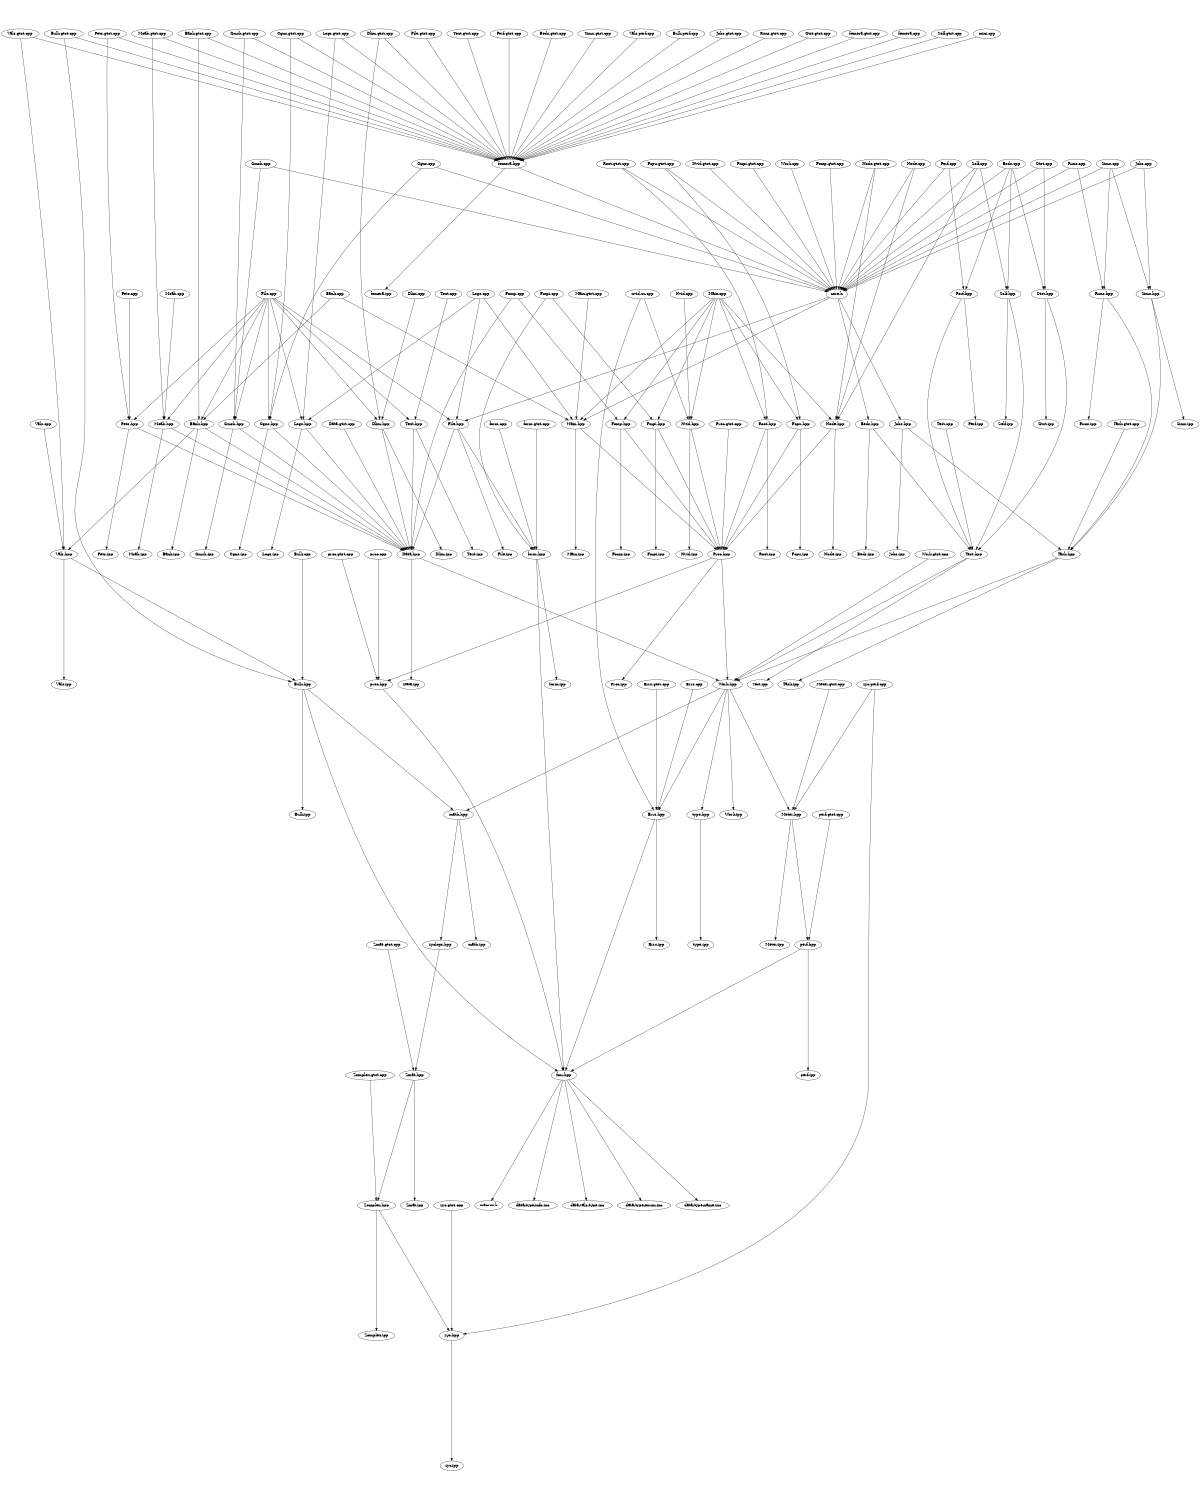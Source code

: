 digraph "source tree" {
    overlap=scale;
    size="8,10";
    ratio="fill";
    fontsize="16";
    fontname="Helvetica";
	clusterrank="local";
	"Self.cpp" -> "core.h"
	"Sims.cpp" -> "Runs.hpp"
	"Main.gtst.cpp" -> "Main.hpp"
	"Nvid.hpp" -> "Proc.hpp"
	"Root.hpp" -> "Root.ipp"
	"Bank.gtst.cpp" -> "Bank.hpp"
	"Beds.cpp" -> "Gtst.hpp"
	"Node.hpp" -> "Node.ipp"
	"Main.hpp" -> "Main.ipp"
	"Bulk.hpp" -> "math.hpp"
	"File.cpp" -> "Logs.hpp"
	"Beds.cpp" -> "Self.hpp"
	"Errs.hpp" -> "fmr.hpp"
	"Cgns.gtst.cpp" -> "Cgns.hpp"
	"Bank.hpp" -> "Data.hpp"
	"Self.hpp" -> "Test.hpp"
	"Cgns.cpp" -> "Cgns.hpp"
	"Bank.gtst.cpp" -> "femera.hpp"
	"Test.hpp" -> "Test.ipp"
	"Test.hpp" -> "Work.hpp"
	"Nvid.cpp" -> "Nvid.hpp"
	"perf.gtst.cpp" -> "perf.hpp"
	"Gmsh.cpp" -> "Gmsh.hpp"
	"File.hpp" -> "form.hpp"
	"Gtst.hpp" -> "Gtst.ipp"
	"proc.cpp" -> "proc.hpp"
	"Work.hpp" -> "Meter.hpp"
	"Perf.cpp" -> "core.h"
	"Meter.gtst.cpp" -> "Meter.hpp"
	"Gmsh.gtst.cpp" -> "femera.hpp"
	"File.cpp" -> "Bank.hpp"
	"Fomp.hpp" -> "Proc.hpp"
	"Gtst.cpp" -> "core.h"
	"Self.hpp" -> "Self.ipp"
	"Pets.gtst.cpp" -> "Pets.hpp"
	"Text.gtst.cpp" -> "femera.hpp"
	"Pets.hpp" -> "Data.hpp"
	"Self.cpp" -> "Node.hpp"
	"Proc.gtst.cpp" -> "Proc.hpp"
	"Sims.cpp" -> "Sims.hpp"
	"Proc.hpp" -> "Work.hpp"
	"Sims.hpp" -> "Task.hpp"
	"Main.cpp" -> "Node.hpp"
	"Moab.hpp" -> "Moab.ipp"
	"Fomp.cpp" -> "Data.hpp"
	"Fmpi.hpp" -> "Proc.hpp"
	"fmr.hpp" -> "data-type-enum.inc"
	"Perf.gtst.cpp" -> "femera.hpp"
	"Fomp.cpp" -> "Fomp.hpp"
	"Jobs.cpp" -> "Sims.hpp"
	"Logs.hpp" -> "Data.hpp"
	"Node.cpp" -> "core.h"
	"Text.hpp" -> "Data.hpp"
	"zyc.gtst.cpp" -> "zyc.hpp"
	"File.hpp" -> "File.ipp"
	"Bank.hpp" -> "Bank.ipp"
	"core.h" -> "Jobs.hpp"
	"math.hpp" -> "zyclops.hpp"
	"form.gtst.cpp" -> "form.hpp"
	"Runs.cpp" -> "Runs.hpp"
	"proc.gtst.cpp" -> "proc.hpp"
	"Logs.cpp" -> "Logs.hpp"
	"perf.hpp" -> "fmr.hpp"
	"Moab.gtst.cpp" -> "femera.hpp"
	"Beds.gtst.cpp" -> "femera.hpp"
	"fmr.hpp" -> "data-type-name.inc"
	"Jobs.hpp" -> "Jobs.ipp"
	"form.hpp" -> "fmr.hpp"
	"Cgns.gtst.cpp" -> "femera.hpp"
	"Self.cpp" -> "Self.hpp"
	"Node.hpp" -> "Proc.hpp"
	"Bulk.hpp" -> "fmr.hpp"
	"File.cpp" -> "Text.hpp"
	"Work.cpp" -> "core.h"
	"Vals.gtst.cpp" -> "Vals.hpp"
	"Sims.gtst.cpp" -> "femera.hpp"
	"File.hpp" -> "Data.hpp"
	"Logs.hpp" -> "Logs.ipp"
	"Logs.cpp" -> "Main.hpp"
	"Bulk.hpp" -> "Bulk.ipp"
	"Vals.hpp" -> "Vals.ipp"
	"Dlim.hpp" -> "Dlim.ipp"
	"Meter.hpp" -> "perf.hpp"
	"Perf.hpp" -> "Test.hpp"
	"Zomplex.hpp" -> "Zomplex.ipp"
	"Main.cpp" -> "Fcpu.hpp"
	"Cgns.hpp" -> "Data.hpp"
	"Cgns.cpp" -> "core.h"
	"Meter.hpp" -> "Meter.ipp"
	"Bank.cpp" -> "Bank.hpp"
	"Test.cpp" -> "Test.hpp"
	"math.hpp" -> "math.ipp"
	"Dlim.hpp" -> "Data.hpp"
	"Vals.perf.cpp" -> "femera.hpp"
	"Bulk.perf.cpp" -> "femera.hpp"
	"Runs.cpp" -> "core.h"
	"Jobs.gtst.cpp" -> "femera.hpp"
	"Data.hpp" -> "Work.hpp"
	"Moab.cpp" -> "Moab.hpp"
	"Sims.hpp" -> "Sims.ipp"
	"form.cpp" -> "form.hpp"
	"Beds.cpp" -> "core.h"
	"Runs.gtst.cpp" -> "femera.hpp"
	"Perf.hpp" -> "Perf.ipp"
	"Bank.hpp" -> "Vals.hpp"
	"Main.cpp" -> "Main.hpp"
	"Fcpu.gtst.cpp" -> "core.h"
	"form.hpp" -> "form.ipp"
	"zyc.hpp" -> "zyc.ipp"
	"Pets.hpp" -> "Pets.ipp"
	"Main.cpp" -> "Root.hpp"
	"Zmat.gtst.cpp" -> "Zmat.hpp"
	"zyc.perf.cpp" -> "Meter.hpp"
	"Fmpi.hpp" -> "Fmpi.ipp"
	"Pets.cpp" -> "Pets.hpp"
	"Work.gtst.cpp" -> "Work.hpp"
	"Logs.gtst.cpp" -> "Logs.hpp"
	"Dlim.gtst.cpp" -> "femera.hpp"
	"Task.gtst.cpp" -> "Task.hpp"
	"zyclops.hpp" -> "Zmat.hpp"
	"Fmpi.cpp" -> "Fmpi.hpp"
	"fmr.hpp" -> "macros.h"
	"Gtst.gtst.cpp" -> "femera.hpp"
	"Beds.hpp" -> "Test.hpp"
	"Fcpu.hpp" -> "Proc.hpp"
	"Fcpu.hpp" -> "Fcpu.ipp"
	"Text.hpp" -> "Text.ipp"
	"Beds.cpp" -> "Perf.hpp"
	"Zmat.hpp" -> "Zmat.ipp"
	"Gtst.hpp" -> "Test.hpp"
	"Errs.gtst.cpp" -> "Errs.hpp"
	"Data.gtst.cpp" -> "Data.hpp"
	"Moab.hpp" -> "Data.hpp"
	"File.cpp" -> "Moab.hpp"
	"Data.hpp" -> "Data.ipp"
	"Fomp.gtst.cpp" -> "core.h"
	"femera.gtst.cpp" -> "femera.hpp"
	"Work.hpp" -> "Errs.hpp"
	"core.h" -> "Beds.hpp"
	"Beds.hpp" -> "Beds.ipp"
	"Nvid.gtst.cpp" -> "core.h"
	"Node.gtst.cpp" -> "core.h"
	"Dlim.gtst.cpp" -> "Dlim.hpp"
	"Jobs.cpp" -> "core.h"
	"Work.hpp" -> "math.hpp"
	"Main.cpp" -> "Nvid.hpp"
	"Text.cpp" -> "Text.hpp"
	"Main.hpp" -> "Proc.hpp"
	"Bulk.gtst.cpp" -> "femera.hpp"
	"Fomp.hpp" -> "Fomp.ipp"
	"Dlim.cpp" -> "Dlim.hpp"
	"femera.cpp" -> "femera.hpp"
	"zyc.perf.cpp" -> "zyc.hpp"
	"Task.hpp" -> "Work.hpp"
	"Vals.cpp" -> "Vals.hpp"
	"Errs.hpp" -> "Errs.ipp"
	"Zomplex.hpp" -> "zyc.hpp"
	"File.cpp" -> "Dlim.hpp"
	"Root.gtst.cpp" -> "core.h"
	"Zmat.hpp" -> "Zomplex.hpp"
	"core.h" -> "File.hpp"
	"proc.hpp" -> "fmr.hpp"
	"File.cpp" -> "Gmsh.hpp"
	"Perf.cpp" -> "Perf.hpp"
	"Nvid.hpp" -> "Nvid.ipp"
	"Main.cpp" -> "Fomp.hpp"
	"Sims.cpp" -> "core.h"
	"core.h" -> "Main.hpp"
	"Node.gtst.cpp" -> "Node.hpp"
	"Fmpi.gtst.cpp" -> "core.h"
	"Gmsh.cpp" -> "core.h"
	"Jobs.hpp" -> "Task.hpp"
	"Runs.hpp" -> "Runs.ipp"
	"Gmsh.gtst.cpp" -> "Gmsh.hpp"
	"Task.hpp" -> "Task.ipp"
	"Runs.hpp" -> "Task.hpp"
	"fmr.hpp" -> "data-type-info.inc"
	"femera.hpp" -> "femera.ipp"
	"perf.hpp" -> "perf.ipp"
	"nvid.cu.cpp" -> "Errs.hpp"
	"Gmsh.hpp" -> "Gmsh.ipp"
	"fmr.hpp" -> "data-vals-type.inc"
	"Self.gtst.cpp" -> "femera.hpp"
	"femera.hpp" -> "core.h"
	"Zomplex.gtst.cpp" -> "Zomplex.hpp"
	"Main.cpp" -> "Fmpi.hpp"
	"File.cpp" -> "Cgns.hpp"
	"Errs.cpp" -> "Errs.hpp"
	"Fcpu.gtst.cpp" -> "Fcpu.hpp"
	"Work.hpp" -> "Work.ipp"
	"Gtst.cpp" -> "Gtst.hpp"
	"File.cpp" -> "File.hpp"
	"Bulk.cpp" -> "Bulk.hpp"
	"Bank.cpp" -> "Main.hpp"
	"Logs.cpp" -> "File.hpp"
	"Bulk.gtst.cpp" -> "Bulk.hpp"
	"Proc.hpp" -> "proc.hpp"
	"Root.hpp" -> "Proc.hpp"
	"Vals.hpp" -> "Bulk.hpp"
	"Fmpi.cpp" -> "form.hpp"
	"nvid.cu.cpp" -> "Nvid.hpp"
	"Node.cpp" -> "Node.hpp"
	"File.cpp" -> "Pets.hpp"
	"Moab.gtst.cpp" -> "Moab.hpp"
	"Proc.hpp" -> "Proc.ipp"
	"type.hpp" -> "type.ipp"
	"Vals.gtst.cpp" -> "femera.hpp"
	"Pets.gtst.cpp" -> "femera.hpp"
	"Logs.gtst.cpp" -> "femera.hpp"
	"mini.cpp" -> "femera.hpp"
	"Root.gtst.cpp" -> "Root.hpp"
	"Cgns.hpp" -> "Cgns.ipp"
	"Work.hpp" -> "type.hpp"
	"Gmsh.hpp" -> "Data.hpp"
	"File.gtst.cpp" -> "femera.hpp"
}
